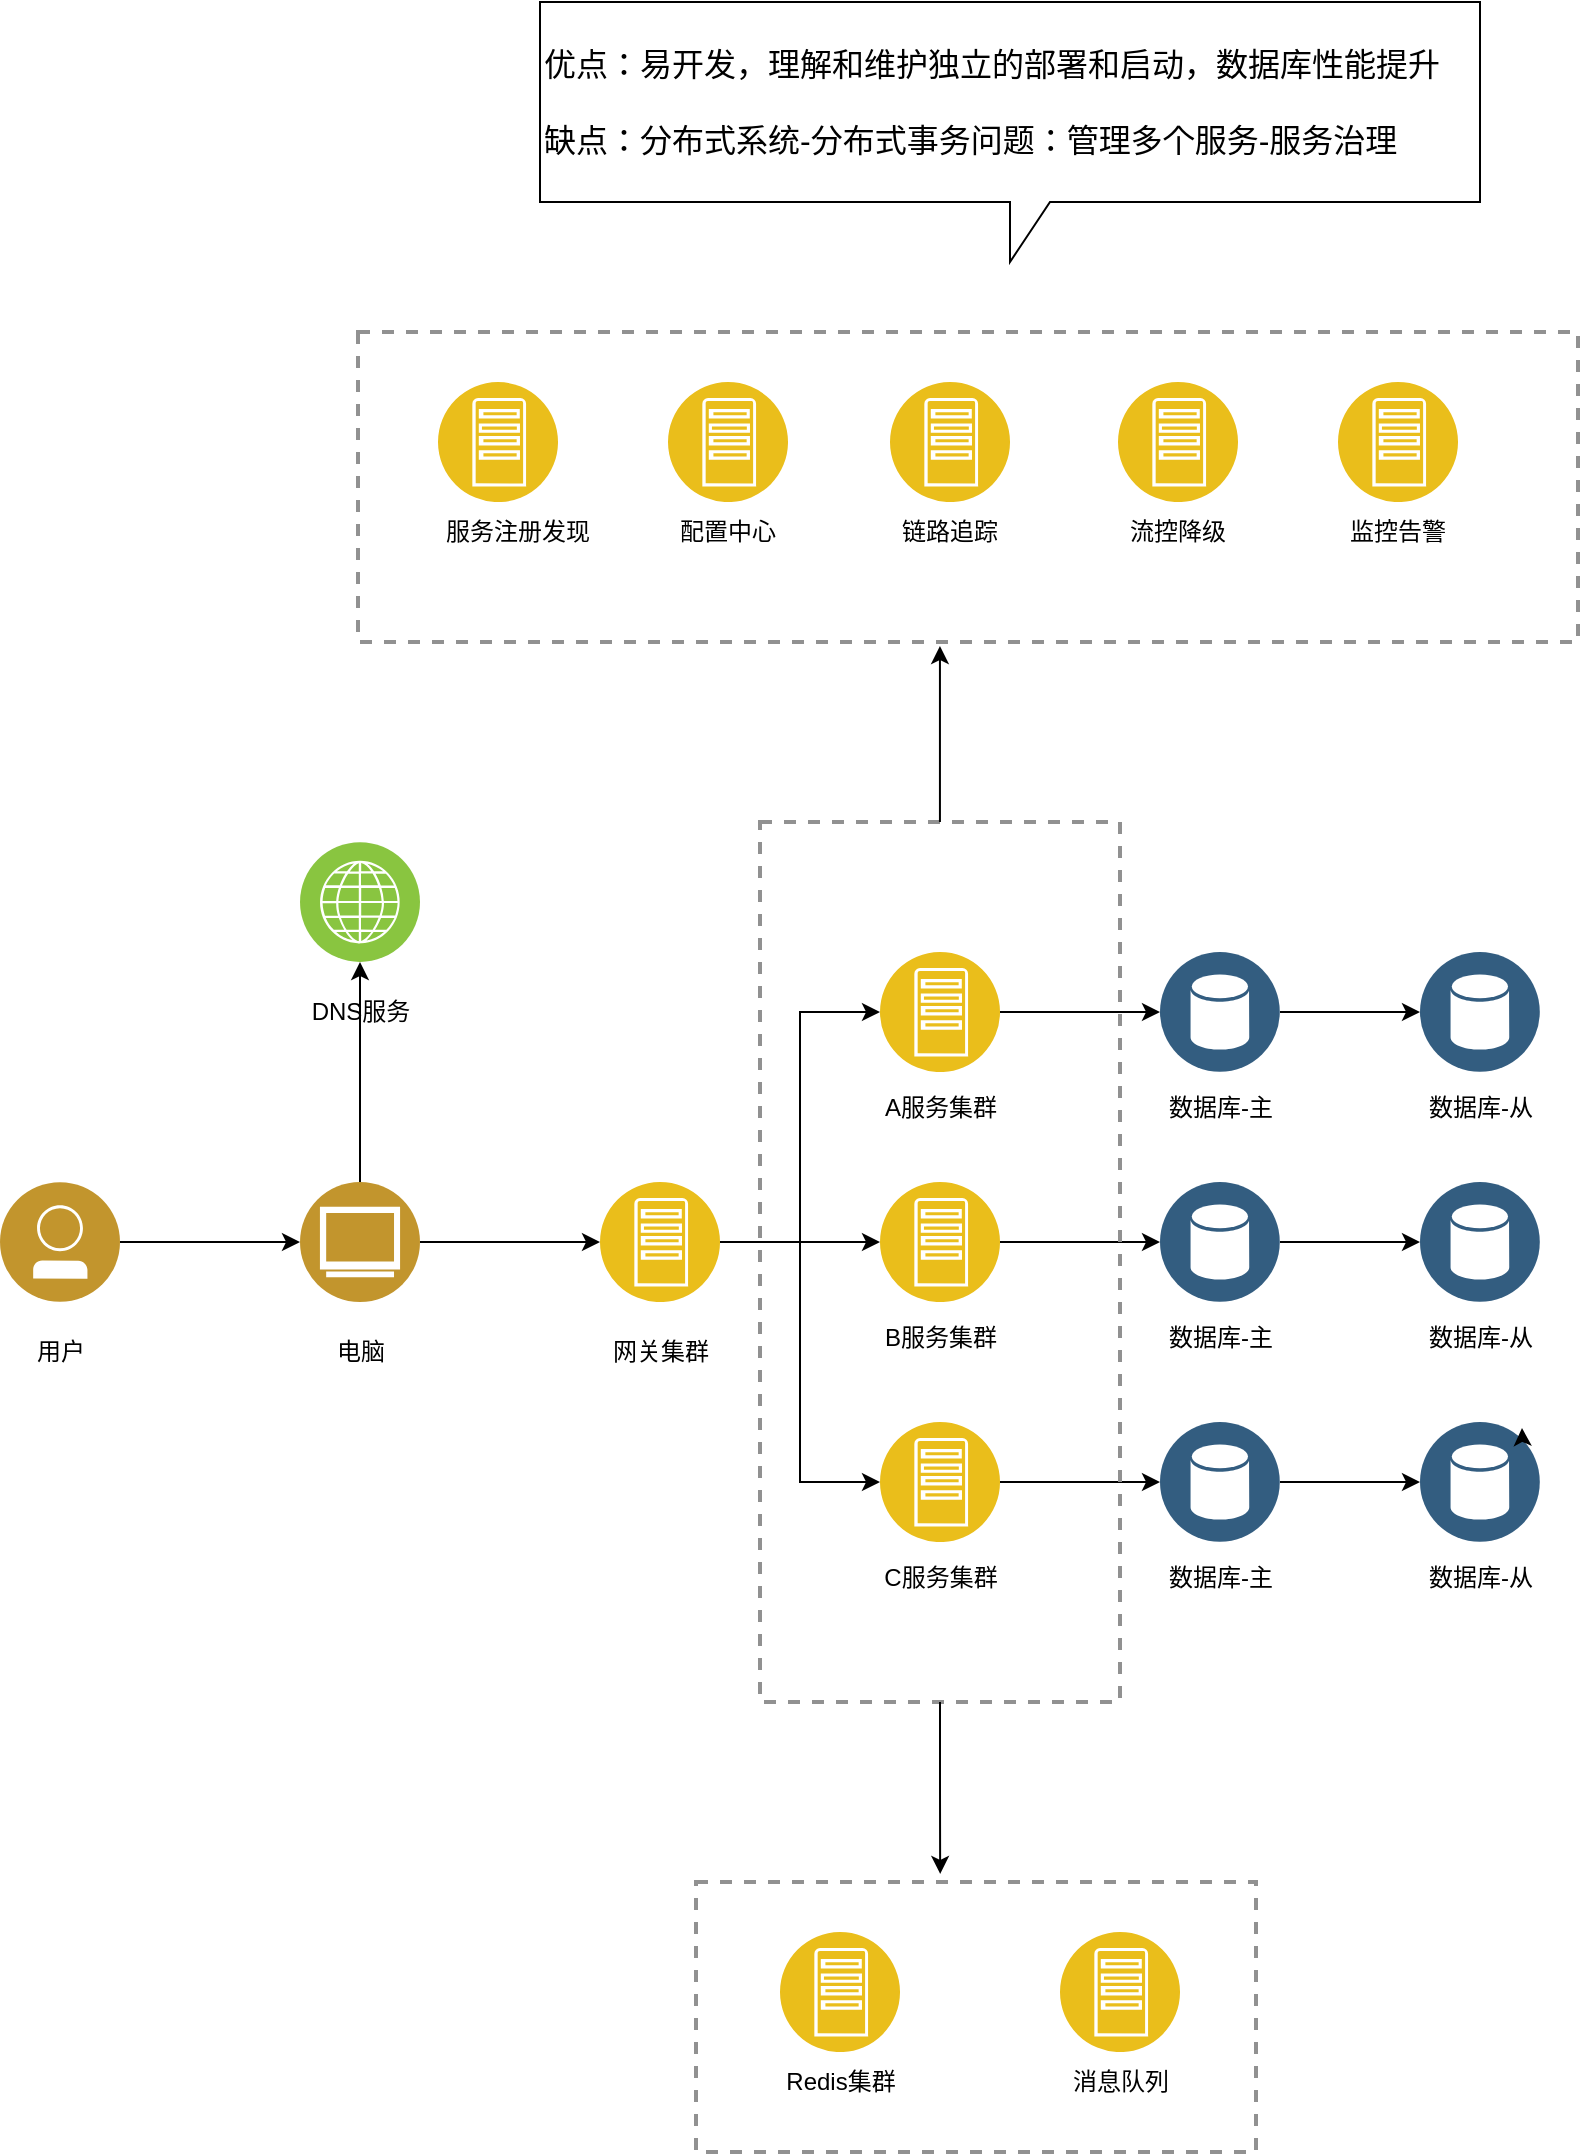 <mxfile version="25.0.3">
  <diagram name="第 1 页" id="v08SBiCe49YFthJZVZgQ">
    <mxGraphModel dx="1434" dy="1915" grid="1" gridSize="10" guides="1" tooltips="1" connect="1" arrows="1" fold="1" page="1" pageScale="1" pageWidth="827" pageHeight="1169" math="0" shadow="0">
      <root>
        <mxCell id="0" />
        <mxCell id="1" parent="0" />
        <mxCell id="NUhmxYv8Nv4f0Cy1MO_9-7" style="edgeStyle=orthogonalEdgeStyle;rounded=0;orthogonalLoop=1;jettySize=auto;html=1;entryX=0;entryY=0.5;entryDx=0;entryDy=0;" edge="1" parent="1" source="NUhmxYv8Nv4f0Cy1MO_9-1" target="NUhmxYv8Nv4f0Cy1MO_9-3">
          <mxGeometry relative="1" as="geometry" />
        </mxCell>
        <mxCell id="NUhmxYv8Nv4f0Cy1MO_9-1" value="" style="image;aspect=fixed;perimeter=ellipsePerimeter;html=1;align=center;shadow=0;dashed=0;fontColor=#4277BB;labelBackgroundColor=default;fontSize=12;spacingTop=3;image=img/lib/ibm/users/user.svg;" vertex="1" parent="1">
          <mxGeometry x="30" y="270" width="60" height="60" as="geometry" />
        </mxCell>
        <mxCell id="NUhmxYv8Nv4f0Cy1MO_9-2" value="用户" style="text;html=1;align=center;verticalAlign=middle;resizable=0;points=[];autosize=1;strokeColor=none;fillColor=none;" vertex="1" parent="1">
          <mxGeometry x="35" y="340" width="50" height="30" as="geometry" />
        </mxCell>
        <mxCell id="NUhmxYv8Nv4f0Cy1MO_9-8" style="edgeStyle=orthogonalEdgeStyle;rounded=0;orthogonalLoop=1;jettySize=auto;html=1;entryX=0;entryY=0.5;entryDx=0;entryDy=0;" edge="1" parent="1" source="NUhmxYv8Nv4f0Cy1MO_9-3" target="NUhmxYv8Nv4f0Cy1MO_9-5">
          <mxGeometry relative="1" as="geometry" />
        </mxCell>
        <mxCell id="NUhmxYv8Nv4f0Cy1MO_9-11" style="edgeStyle=orthogonalEdgeStyle;rounded=0;orthogonalLoop=1;jettySize=auto;html=1;entryX=0.5;entryY=1;entryDx=0;entryDy=0;" edge="1" parent="1" source="NUhmxYv8Nv4f0Cy1MO_9-3" target="NUhmxYv8Nv4f0Cy1MO_9-9">
          <mxGeometry relative="1" as="geometry" />
        </mxCell>
        <mxCell id="NUhmxYv8Nv4f0Cy1MO_9-3" value="" style="image;aspect=fixed;perimeter=ellipsePerimeter;html=1;align=center;shadow=0;dashed=0;fontColor=#4277BB;labelBackgroundColor=default;fontSize=12;spacingTop=3;image=img/lib/ibm/users/browser.svg;" vertex="1" parent="1">
          <mxGeometry x="180" y="270" width="60" height="60" as="geometry" />
        </mxCell>
        <mxCell id="NUhmxYv8Nv4f0Cy1MO_9-4" value="电脑" style="text;html=1;align=center;verticalAlign=middle;resizable=0;points=[];autosize=1;strokeColor=none;fillColor=none;" vertex="1" parent="1">
          <mxGeometry x="185" y="340" width="50" height="30" as="geometry" />
        </mxCell>
        <mxCell id="NUhmxYv8Nv4f0Cy1MO_9-37" style="edgeStyle=orthogonalEdgeStyle;rounded=0;orthogonalLoop=1;jettySize=auto;html=1;entryX=0;entryY=0.5;entryDx=0;entryDy=0;" edge="1" parent="1" source="NUhmxYv8Nv4f0Cy1MO_9-5" target="NUhmxYv8Nv4f0Cy1MO_9-12">
          <mxGeometry relative="1" as="geometry" />
        </mxCell>
        <mxCell id="NUhmxYv8Nv4f0Cy1MO_9-38" style="edgeStyle=orthogonalEdgeStyle;rounded=0;orthogonalLoop=1;jettySize=auto;html=1;entryX=0;entryY=0.5;entryDx=0;entryDy=0;" edge="1" parent="1" source="NUhmxYv8Nv4f0Cy1MO_9-5" target="NUhmxYv8Nv4f0Cy1MO_9-16">
          <mxGeometry relative="1" as="geometry" />
        </mxCell>
        <mxCell id="NUhmxYv8Nv4f0Cy1MO_9-39" style="edgeStyle=orthogonalEdgeStyle;rounded=0;orthogonalLoop=1;jettySize=auto;html=1;entryX=0;entryY=0.5;entryDx=0;entryDy=0;" edge="1" parent="1" source="NUhmxYv8Nv4f0Cy1MO_9-5" target="NUhmxYv8Nv4f0Cy1MO_9-14">
          <mxGeometry relative="1" as="geometry" />
        </mxCell>
        <mxCell id="NUhmxYv8Nv4f0Cy1MO_9-5" value="" style="image;aspect=fixed;perimeter=ellipsePerimeter;html=1;align=center;shadow=0;dashed=0;fontColor=#4277BB;labelBackgroundColor=default;fontSize=12;spacingTop=3;image=img/lib/ibm/applications/app_server.svg;" vertex="1" parent="1">
          <mxGeometry x="330" y="270" width="60" height="60" as="geometry" />
        </mxCell>
        <mxCell id="NUhmxYv8Nv4f0Cy1MO_9-6" value="网关集群" style="text;html=1;align=center;verticalAlign=middle;resizable=0;points=[];autosize=1;strokeColor=none;fillColor=none;" vertex="1" parent="1">
          <mxGeometry x="325" y="340" width="70" height="30" as="geometry" />
        </mxCell>
        <mxCell id="NUhmxYv8Nv4f0Cy1MO_9-9" value="" style="image;aspect=fixed;perimeter=ellipsePerimeter;html=1;align=center;shadow=0;dashed=0;fontColor=#4277BB;labelBackgroundColor=default;fontSize=12;spacingTop=3;image=img/lib/ibm/infrastructure/channels.svg;" vertex="1" parent="1">
          <mxGeometry x="180" y="100" width="60" height="60" as="geometry" />
        </mxCell>
        <mxCell id="NUhmxYv8Nv4f0Cy1MO_9-10" value="DNS服务" style="text;html=1;align=center;verticalAlign=middle;resizable=0;points=[];autosize=1;strokeColor=none;fillColor=none;" vertex="1" parent="1">
          <mxGeometry x="175" y="170" width="70" height="30" as="geometry" />
        </mxCell>
        <mxCell id="NUhmxYv8Nv4f0Cy1MO_9-30" style="edgeStyle=orthogonalEdgeStyle;rounded=0;orthogonalLoop=1;jettySize=auto;html=1;entryX=0;entryY=0.5;entryDx=0;entryDy=0;" edge="1" parent="1" source="NUhmxYv8Nv4f0Cy1MO_9-12" target="NUhmxYv8Nv4f0Cy1MO_9-18">
          <mxGeometry relative="1" as="geometry" />
        </mxCell>
        <mxCell id="NUhmxYv8Nv4f0Cy1MO_9-12" value="" style="image;aspect=fixed;perimeter=ellipsePerimeter;html=1;align=center;shadow=0;dashed=0;fontColor=#4277BB;labelBackgroundColor=default;fontSize=12;spacingTop=3;image=img/lib/ibm/applications/app_server.svg;" vertex="1" parent="1">
          <mxGeometry x="470" y="155" width="60" height="60" as="geometry" />
        </mxCell>
        <mxCell id="NUhmxYv8Nv4f0Cy1MO_9-13" value="A服务集群" style="text;html=1;align=center;verticalAlign=middle;resizable=0;points=[];autosize=1;strokeColor=none;fillColor=none;" vertex="1" parent="1">
          <mxGeometry x="460" y="218" width="80" height="30" as="geometry" />
        </mxCell>
        <mxCell id="NUhmxYv8Nv4f0Cy1MO_9-32" style="edgeStyle=orthogonalEdgeStyle;rounded=0;orthogonalLoop=1;jettySize=auto;html=1;entryX=0;entryY=0.5;entryDx=0;entryDy=0;" edge="1" parent="1" source="NUhmxYv8Nv4f0Cy1MO_9-14" target="NUhmxYv8Nv4f0Cy1MO_9-22">
          <mxGeometry relative="1" as="geometry" />
        </mxCell>
        <mxCell id="NUhmxYv8Nv4f0Cy1MO_9-14" value="" style="image;aspect=fixed;perimeter=ellipsePerimeter;html=1;align=center;shadow=0;dashed=0;fontColor=#4277BB;labelBackgroundColor=default;fontSize=12;spacingTop=3;image=img/lib/ibm/applications/app_server.svg;" vertex="1" parent="1">
          <mxGeometry x="470" y="270" width="60" height="60" as="geometry" />
        </mxCell>
        <mxCell id="NUhmxYv8Nv4f0Cy1MO_9-15" value="B服务集群" style="text;html=1;align=center;verticalAlign=middle;resizable=0;points=[];autosize=1;strokeColor=none;fillColor=none;" vertex="1" parent="1">
          <mxGeometry x="460" y="333" width="80" height="30" as="geometry" />
        </mxCell>
        <mxCell id="NUhmxYv8Nv4f0Cy1MO_9-34" style="edgeStyle=orthogonalEdgeStyle;rounded=0;orthogonalLoop=1;jettySize=auto;html=1;entryX=0;entryY=0.5;entryDx=0;entryDy=0;" edge="1" parent="1" source="NUhmxYv8Nv4f0Cy1MO_9-16" target="NUhmxYv8Nv4f0Cy1MO_9-24">
          <mxGeometry relative="1" as="geometry" />
        </mxCell>
        <mxCell id="NUhmxYv8Nv4f0Cy1MO_9-16" value="" style="image;aspect=fixed;perimeter=ellipsePerimeter;html=1;align=center;shadow=0;dashed=0;fontColor=#4277BB;labelBackgroundColor=default;fontSize=12;spacingTop=3;image=img/lib/ibm/applications/app_server.svg;" vertex="1" parent="1">
          <mxGeometry x="470" y="390" width="60" height="60" as="geometry" />
        </mxCell>
        <mxCell id="NUhmxYv8Nv4f0Cy1MO_9-17" value="C服务集群" style="text;html=1;align=center;verticalAlign=middle;resizable=0;points=[];autosize=1;strokeColor=none;fillColor=none;" vertex="1" parent="1">
          <mxGeometry x="460" y="453" width="80" height="30" as="geometry" />
        </mxCell>
        <mxCell id="NUhmxYv8Nv4f0Cy1MO_9-31" style="edgeStyle=orthogonalEdgeStyle;rounded=0;orthogonalLoop=1;jettySize=auto;html=1;entryX=0;entryY=0.5;entryDx=0;entryDy=0;" edge="1" parent="1" source="NUhmxYv8Nv4f0Cy1MO_9-18" target="NUhmxYv8Nv4f0Cy1MO_9-20">
          <mxGeometry relative="1" as="geometry" />
        </mxCell>
        <mxCell id="NUhmxYv8Nv4f0Cy1MO_9-18" value="" style="image;aspect=fixed;perimeter=ellipsePerimeter;html=1;align=center;shadow=0;dashed=0;fontColor=#4277BB;labelBackgroundColor=default;fontSize=12;spacingTop=3;image=img/lib/ibm/data/data_services.svg;" vertex="1" parent="1">
          <mxGeometry x="610" y="155" width="60" height="60" as="geometry" />
        </mxCell>
        <mxCell id="NUhmxYv8Nv4f0Cy1MO_9-19" value="数据库-主" style="text;html=1;align=center;verticalAlign=middle;resizable=0;points=[];autosize=1;strokeColor=none;fillColor=none;" vertex="1" parent="1">
          <mxGeometry x="600" y="218" width="80" height="30" as="geometry" />
        </mxCell>
        <mxCell id="NUhmxYv8Nv4f0Cy1MO_9-20" value="" style="image;aspect=fixed;perimeter=ellipsePerimeter;html=1;align=center;shadow=0;dashed=0;fontColor=#4277BB;labelBackgroundColor=default;fontSize=12;spacingTop=3;image=img/lib/ibm/data/data_services.svg;" vertex="1" parent="1">
          <mxGeometry x="740" y="155" width="60" height="60" as="geometry" />
        </mxCell>
        <mxCell id="NUhmxYv8Nv4f0Cy1MO_9-21" value="数据库-从" style="text;html=1;align=center;verticalAlign=middle;resizable=0;points=[];autosize=1;strokeColor=none;fillColor=none;" vertex="1" parent="1">
          <mxGeometry x="730" y="218" width="80" height="30" as="geometry" />
        </mxCell>
        <mxCell id="NUhmxYv8Nv4f0Cy1MO_9-33" style="edgeStyle=orthogonalEdgeStyle;rounded=0;orthogonalLoop=1;jettySize=auto;html=1;entryX=0;entryY=0.5;entryDx=0;entryDy=0;" edge="1" parent="1" source="NUhmxYv8Nv4f0Cy1MO_9-22" target="NUhmxYv8Nv4f0Cy1MO_9-26">
          <mxGeometry relative="1" as="geometry" />
        </mxCell>
        <mxCell id="NUhmxYv8Nv4f0Cy1MO_9-22" value="" style="image;aspect=fixed;perimeter=ellipsePerimeter;html=1;align=center;shadow=0;dashed=0;fontColor=#4277BB;labelBackgroundColor=default;fontSize=12;spacingTop=3;image=img/lib/ibm/data/data_services.svg;" vertex="1" parent="1">
          <mxGeometry x="610" y="270" width="60" height="60" as="geometry" />
        </mxCell>
        <mxCell id="NUhmxYv8Nv4f0Cy1MO_9-23" value="数据库-主" style="text;html=1;align=center;verticalAlign=middle;resizable=0;points=[];autosize=1;strokeColor=none;fillColor=none;" vertex="1" parent="1">
          <mxGeometry x="600" y="333" width="80" height="30" as="geometry" />
        </mxCell>
        <mxCell id="NUhmxYv8Nv4f0Cy1MO_9-36" style="edgeStyle=orthogonalEdgeStyle;rounded=0;orthogonalLoop=1;jettySize=auto;html=1;entryX=0;entryY=0.5;entryDx=0;entryDy=0;" edge="1" parent="1" source="NUhmxYv8Nv4f0Cy1MO_9-24" target="NUhmxYv8Nv4f0Cy1MO_9-28">
          <mxGeometry relative="1" as="geometry" />
        </mxCell>
        <mxCell id="NUhmxYv8Nv4f0Cy1MO_9-24" value="" style="image;aspect=fixed;perimeter=ellipsePerimeter;html=1;align=center;shadow=0;dashed=0;fontColor=#4277BB;labelBackgroundColor=default;fontSize=12;spacingTop=3;image=img/lib/ibm/data/data_services.svg;" vertex="1" parent="1">
          <mxGeometry x="610" y="390" width="60" height="60" as="geometry" />
        </mxCell>
        <mxCell id="NUhmxYv8Nv4f0Cy1MO_9-25" value="数据库-主" style="text;html=1;align=center;verticalAlign=middle;resizable=0;points=[];autosize=1;strokeColor=none;fillColor=none;" vertex="1" parent="1">
          <mxGeometry x="600" y="453" width="80" height="30" as="geometry" />
        </mxCell>
        <mxCell id="NUhmxYv8Nv4f0Cy1MO_9-26" value="" style="image;aspect=fixed;perimeter=ellipsePerimeter;html=1;align=center;shadow=0;dashed=0;fontColor=#4277BB;labelBackgroundColor=default;fontSize=12;spacingTop=3;image=img/lib/ibm/data/data_services.svg;" vertex="1" parent="1">
          <mxGeometry x="740" y="270" width="60" height="60" as="geometry" />
        </mxCell>
        <mxCell id="NUhmxYv8Nv4f0Cy1MO_9-27" value="数据库-从" style="text;html=1;align=center;verticalAlign=middle;resizable=0;points=[];autosize=1;strokeColor=none;fillColor=none;" vertex="1" parent="1">
          <mxGeometry x="730" y="333" width="80" height="30" as="geometry" />
        </mxCell>
        <mxCell id="NUhmxYv8Nv4f0Cy1MO_9-28" value="" style="image;aspect=fixed;perimeter=ellipsePerimeter;html=1;align=center;shadow=0;dashed=0;fontColor=#4277BB;labelBackgroundColor=default;fontSize=12;spacingTop=3;image=img/lib/ibm/data/data_services.svg;" vertex="1" parent="1">
          <mxGeometry x="740" y="390" width="60" height="60" as="geometry" />
        </mxCell>
        <mxCell id="NUhmxYv8Nv4f0Cy1MO_9-29" value="数据库-从" style="text;html=1;align=center;verticalAlign=middle;resizable=0;points=[];autosize=1;strokeColor=none;fillColor=none;" vertex="1" parent="1">
          <mxGeometry x="730" y="453" width="80" height="30" as="geometry" />
        </mxCell>
        <mxCell id="NUhmxYv8Nv4f0Cy1MO_9-35" style="edgeStyle=orthogonalEdgeStyle;rounded=0;orthogonalLoop=1;jettySize=auto;html=1;exitX=1;exitY=0;exitDx=0;exitDy=0;entryX=0.85;entryY=0.05;entryDx=0;entryDy=0;entryPerimeter=0;" edge="1" parent="1" source="NUhmxYv8Nv4f0Cy1MO_9-28" target="NUhmxYv8Nv4f0Cy1MO_9-28">
          <mxGeometry relative="1" as="geometry" />
        </mxCell>
        <mxCell id="NUhmxYv8Nv4f0Cy1MO_9-40" value="" style="image;aspect=fixed;perimeter=ellipsePerimeter;html=1;align=center;shadow=0;dashed=0;fontColor=#4277BB;labelBackgroundColor=default;fontSize=12;spacingTop=3;image=img/lib/ibm/applications/app_server.svg;" vertex="1" parent="1">
          <mxGeometry x="420" y="645" width="60" height="60" as="geometry" />
        </mxCell>
        <mxCell id="NUhmxYv8Nv4f0Cy1MO_9-41" value="Redis集群" style="text;html=1;align=center;verticalAlign=middle;resizable=0;points=[];autosize=1;strokeColor=none;fillColor=none;" vertex="1" parent="1">
          <mxGeometry x="410" y="705" width="80" height="30" as="geometry" />
        </mxCell>
        <mxCell id="NUhmxYv8Nv4f0Cy1MO_9-42" value="" style="image;aspect=fixed;perimeter=ellipsePerimeter;html=1;align=center;shadow=0;dashed=0;fontColor=#4277BB;labelBackgroundColor=default;fontSize=12;spacingTop=3;image=img/lib/ibm/applications/app_server.svg;" vertex="1" parent="1">
          <mxGeometry x="560" y="645" width="60" height="60" as="geometry" />
        </mxCell>
        <mxCell id="NUhmxYv8Nv4f0Cy1MO_9-43" value="消息队列" style="text;html=1;align=center;verticalAlign=middle;resizable=0;points=[];autosize=1;strokeColor=none;fillColor=none;" vertex="1" parent="1">
          <mxGeometry x="555" y="705" width="70" height="30" as="geometry" />
        </mxCell>
        <mxCell id="NUhmxYv8Nv4f0Cy1MO_9-44" value="" style="fontStyle=0;verticalAlign=top;align=center;spacingTop=-2;fillColor=none;rounded=0;whiteSpace=wrap;html=1;strokeColor=#919191;strokeWidth=2;dashed=1;container=1;collapsible=0;expand=0;recursiveResize=0;" vertex="1" parent="1">
          <mxGeometry x="378" y="620" width="280" height="135" as="geometry" />
        </mxCell>
        <mxCell id="NUhmxYv8Nv4f0Cy1MO_9-46" value="" style="fontStyle=0;verticalAlign=top;align=center;spacingTop=-2;fillColor=none;rounded=0;whiteSpace=wrap;html=1;strokeColor=#919191;strokeWidth=2;dashed=1;container=1;collapsible=0;expand=0;recursiveResize=0;" vertex="1" parent="1">
          <mxGeometry x="410" y="90" width="180" height="440" as="geometry" />
        </mxCell>
        <mxCell id="NUhmxYv8Nv4f0Cy1MO_9-48" style="edgeStyle=orthogonalEdgeStyle;rounded=0;orthogonalLoop=1;jettySize=auto;html=1;entryX=0.436;entryY=-0.03;entryDx=0;entryDy=0;entryPerimeter=0;" edge="1" parent="1" source="NUhmxYv8Nv4f0Cy1MO_9-46" target="NUhmxYv8Nv4f0Cy1MO_9-44">
          <mxGeometry relative="1" as="geometry" />
        </mxCell>
        <mxCell id="NUhmxYv8Nv4f0Cy1MO_9-63" value="" style="group" vertex="1" connectable="0" parent="1">
          <mxGeometry x="209" y="-155" width="610" height="155" as="geometry" />
        </mxCell>
        <mxCell id="NUhmxYv8Nv4f0Cy1MO_9-50" value="" style="fontStyle=0;verticalAlign=top;align=center;spacingTop=-2;fillColor=none;rounded=0;whiteSpace=wrap;html=1;strokeColor=#919191;strokeWidth=2;dashed=1;container=0;collapsible=0;expand=0;recursiveResize=0;" vertex="1" parent="NUhmxYv8Nv4f0Cy1MO_9-63">
          <mxGeometry width="610" height="155" as="geometry" />
        </mxCell>
        <mxCell id="NUhmxYv8Nv4f0Cy1MO_9-49" value="" style="image;aspect=fixed;perimeter=ellipsePerimeter;html=1;align=center;shadow=0;dashed=0;fontColor=#4277BB;labelBackgroundColor=default;fontSize=12;spacingTop=3;image=img/lib/ibm/applications/app_server.svg;container=0;" vertex="1" parent="NUhmxYv8Nv4f0Cy1MO_9-63">
          <mxGeometry x="40" y="25" width="60" height="60" as="geometry" />
        </mxCell>
        <mxCell id="NUhmxYv8Nv4f0Cy1MO_9-51" value="服务注册发现" style="text;html=1;align=center;verticalAlign=middle;whiteSpace=wrap;rounded=0;container=0;" vertex="1" parent="NUhmxYv8Nv4f0Cy1MO_9-63">
          <mxGeometry x="40" y="85" width="80" height="30" as="geometry" />
        </mxCell>
        <mxCell id="NUhmxYv8Nv4f0Cy1MO_9-55" value="配置中心" style="text;html=1;align=center;verticalAlign=middle;whiteSpace=wrap;rounded=0;container=0;" vertex="1" parent="NUhmxYv8Nv4f0Cy1MO_9-63">
          <mxGeometry x="145" y="85" width="80" height="30" as="geometry" />
        </mxCell>
        <mxCell id="NUhmxYv8Nv4f0Cy1MO_9-56" value="" style="image;aspect=fixed;perimeter=ellipsePerimeter;html=1;align=center;shadow=0;dashed=0;fontColor=#4277BB;labelBackgroundColor=default;fontSize=12;spacingTop=3;image=img/lib/ibm/applications/app_server.svg;container=0;" vertex="1" parent="NUhmxYv8Nv4f0Cy1MO_9-63">
          <mxGeometry x="155" y="25" width="60" height="60" as="geometry" />
        </mxCell>
        <mxCell id="NUhmxYv8Nv4f0Cy1MO_9-57" value="链路追踪" style="text;html=1;align=center;verticalAlign=middle;whiteSpace=wrap;rounded=0;container=0;" vertex="1" parent="NUhmxYv8Nv4f0Cy1MO_9-63">
          <mxGeometry x="256" y="85" width="80" height="30" as="geometry" />
        </mxCell>
        <mxCell id="NUhmxYv8Nv4f0Cy1MO_9-58" value="" style="image;aspect=fixed;perimeter=ellipsePerimeter;html=1;align=center;shadow=0;dashed=0;fontColor=#4277BB;labelBackgroundColor=default;fontSize=12;spacingTop=3;image=img/lib/ibm/applications/app_server.svg;container=0;" vertex="1" parent="NUhmxYv8Nv4f0Cy1MO_9-63">
          <mxGeometry x="266" y="25" width="60" height="60" as="geometry" />
        </mxCell>
        <mxCell id="NUhmxYv8Nv4f0Cy1MO_9-59" value="流控降级" style="text;html=1;align=center;verticalAlign=middle;whiteSpace=wrap;rounded=0;container=0;" vertex="1" parent="NUhmxYv8Nv4f0Cy1MO_9-63">
          <mxGeometry x="370" y="85" width="80" height="30" as="geometry" />
        </mxCell>
        <mxCell id="NUhmxYv8Nv4f0Cy1MO_9-60" value="" style="image;aspect=fixed;perimeter=ellipsePerimeter;html=1;align=center;shadow=0;dashed=0;fontColor=#4277BB;labelBackgroundColor=default;fontSize=12;spacingTop=3;image=img/lib/ibm/applications/app_server.svg;container=0;" vertex="1" parent="NUhmxYv8Nv4f0Cy1MO_9-63">
          <mxGeometry x="380" y="25" width="60" height="60" as="geometry" />
        </mxCell>
        <mxCell id="NUhmxYv8Nv4f0Cy1MO_9-61" value="监控告警" style="text;html=1;align=center;verticalAlign=middle;whiteSpace=wrap;rounded=0;container=0;" vertex="1" parent="NUhmxYv8Nv4f0Cy1MO_9-63">
          <mxGeometry x="480" y="85" width="80" height="30" as="geometry" />
        </mxCell>
        <mxCell id="NUhmxYv8Nv4f0Cy1MO_9-62" value="" style="image;aspect=fixed;perimeter=ellipsePerimeter;html=1;align=center;shadow=0;dashed=0;fontColor=#4277BB;labelBackgroundColor=default;fontSize=12;spacingTop=3;image=img/lib/ibm/applications/app_server.svg;container=0;" vertex="1" parent="NUhmxYv8Nv4f0Cy1MO_9-63">
          <mxGeometry x="490" y="25" width="60" height="60" as="geometry" />
        </mxCell>
        <mxCell id="NUhmxYv8Nv4f0Cy1MO_9-64" style="edgeStyle=orthogonalEdgeStyle;rounded=0;orthogonalLoop=1;jettySize=auto;html=1;entryX=0.477;entryY=1.013;entryDx=0;entryDy=0;entryPerimeter=0;" edge="1" parent="1" source="NUhmxYv8Nv4f0Cy1MO_9-46" target="NUhmxYv8Nv4f0Cy1MO_9-50">
          <mxGeometry relative="1" as="geometry" />
        </mxCell>
        <mxCell id="NUhmxYv8Nv4f0Cy1MO_9-65" value="优点：易开发，理解和维护独立的部署和启动，数据库性能提升&lt;div&gt;&lt;br&gt;&lt;/div&gt;&lt;div&gt;缺点：分布式系统-分布式事务问题：管理多个服务-服务治理&lt;/div&gt;" style="shape=callout;whiteSpace=wrap;html=1;perimeter=calloutPerimeter;align=left;fontSize=16;" vertex="1" parent="1">
          <mxGeometry x="300" y="-320" width="470" height="130" as="geometry" />
        </mxCell>
      </root>
    </mxGraphModel>
  </diagram>
</mxfile>
